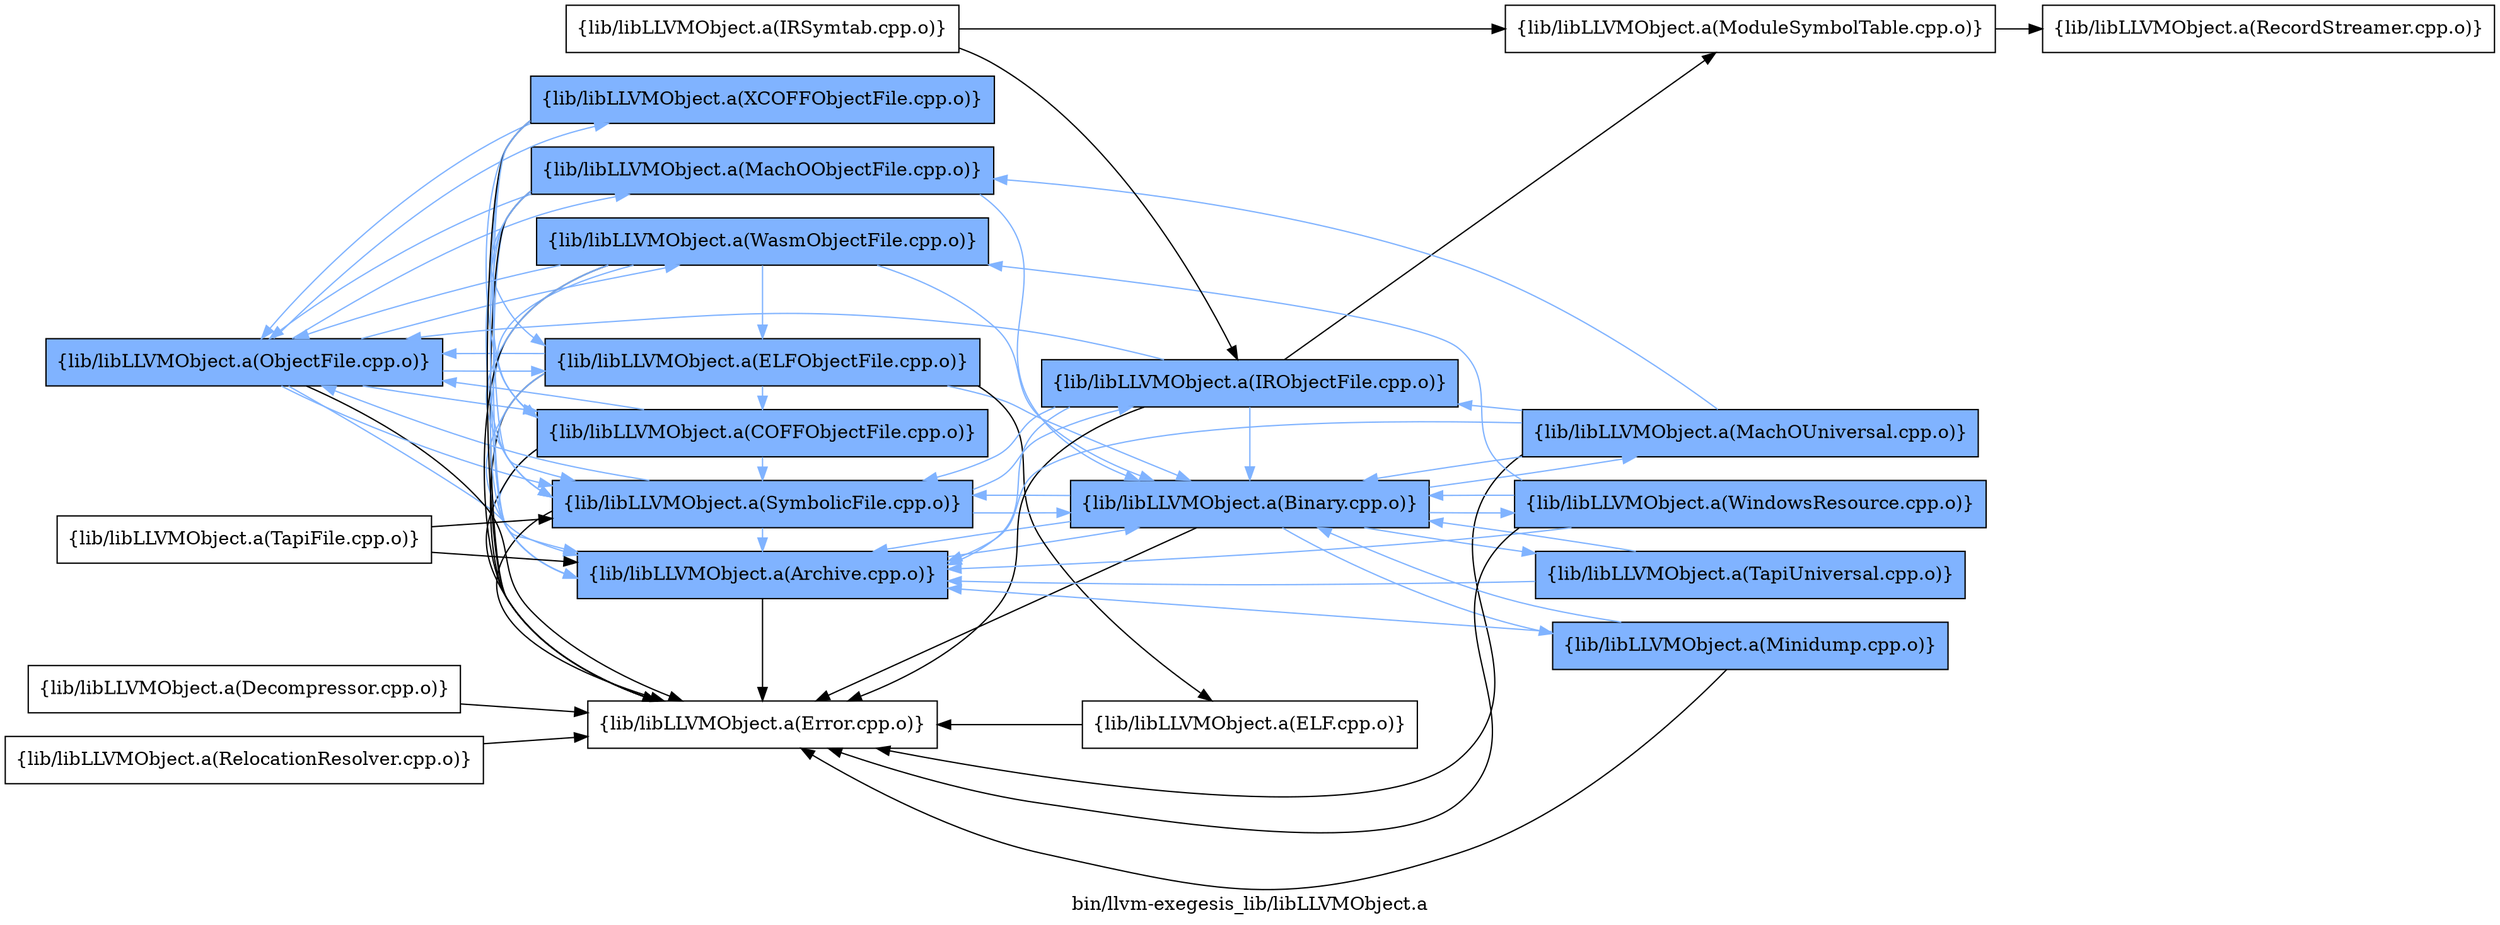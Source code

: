 digraph "bin/llvm-exegesis_lib/libLLVMObject.a" {
	label="bin/llvm-exegesis_lib/libLLVMObject.a";
	rankdir=LR;
	{ rank=same; Node0x55b4449f0258;  }
	{ rank=same; Node0x55b4449ca878; Node0x55b4449c8f78; Node0x55b4449dbd08; Node0x55b4449de738; Node0x55b4449de9b8; Node0x55b4449d9918; Node0x55b4449d8888; Node0x55b4449d8478;  }
	{ rank=same; Node0x55b4449c96f8; Node0x55b4449dca78; Node0x55b4449eec78;  }
	{ rank=same; Node0x55b4449ee908; Node0x55b4449eff38; Node0x55b4449da048; Node0x55b4449d7ca8; Node0x55b4449efb28;  }

	Node0x55b4449f0258 [shape=record,shape=box,group=1,style=filled,fillcolor="0.600000 0.5 1",label="{lib/libLLVMObject.a(ObjectFile.cpp.o)}"];
	Node0x55b4449f0258 -> Node0x55b4449ca878[color="0.600000 0.5 1"];
	Node0x55b4449f0258 -> Node0x55b4449c8f78[color="0.600000 0.5 1"];
	Node0x55b4449f0258 -> Node0x55b4449dbd08[color="0.600000 0.5 1"];
	Node0x55b4449f0258 -> Node0x55b4449de738;
	Node0x55b4449f0258 -> Node0x55b4449de9b8[color="0.600000 0.5 1"];
	Node0x55b4449f0258 -> Node0x55b4449d9918[color="0.600000 0.5 1"];
	Node0x55b4449f0258 -> Node0x55b4449d8888[color="0.600000 0.5 1"];
	Node0x55b4449f0258 -> Node0x55b4449d8478[color="0.600000 0.5 1"];
	Node0x55b4449c96f8 [shape=record,shape=box,group=1,style=filled,fillcolor="0.600000 0.5 1",label="{lib/libLLVMObject.a(Binary.cpp.o)}"];
	Node0x55b4449c96f8 -> Node0x55b4449ca878[color="0.600000 0.5 1"];
	Node0x55b4449c96f8 -> Node0x55b4449de738;
	Node0x55b4449c96f8 -> Node0x55b4449ee908[color="0.600000 0.5 1"];
	Node0x55b4449c96f8 -> Node0x55b4449eff38[color="0.600000 0.5 1"];
	Node0x55b4449c96f8 -> Node0x55b4449d9918[color="0.600000 0.5 1"];
	Node0x55b4449c96f8 -> Node0x55b4449da048[color="0.600000 0.5 1"];
	Node0x55b4449c96f8 -> Node0x55b4449d7ca8[color="0.600000 0.5 1"];
	Node0x55b4449de738 [shape=record,shape=box,group=0,label="{lib/libLLVMObject.a(Error.cpp.o)}"];
	Node0x55b4449de9b8 [shape=record,shape=box,group=1,style=filled,fillcolor="0.600000 0.5 1",label="{lib/libLLVMObject.a(MachOObjectFile.cpp.o)}"];
	Node0x55b4449de9b8 -> Node0x55b4449ca878[color="0.600000 0.5 1"];
	Node0x55b4449de9b8 -> Node0x55b4449c96f8[color="0.600000 0.5 1"];
	Node0x55b4449de9b8 -> Node0x55b4449c8f78[color="0.600000 0.5 1"];
	Node0x55b4449de9b8 -> Node0x55b4449dbd08[color="0.600000 0.5 1"];
	Node0x55b4449de9b8 -> Node0x55b4449de738;
	Node0x55b4449de9b8 -> Node0x55b4449f0258[color="0.600000 0.5 1"];
	Node0x55b4449de9b8 -> Node0x55b4449d9918[color="0.600000 0.5 1"];
	Node0x55b4449ca878 [shape=record,shape=box,group=1,style=filled,fillcolor="0.600000 0.5 1",label="{lib/libLLVMObject.a(Archive.cpp.o)}"];
	Node0x55b4449ca878 -> Node0x55b4449c96f8[color="0.600000 0.5 1"];
	Node0x55b4449ca878 -> Node0x55b4449de738;
	Node0x55b4449c8f78 [shape=record,shape=box,group=1,style=filled,fillcolor="0.600000 0.5 1",label="{lib/libLLVMObject.a(COFFObjectFile.cpp.o)}"];
	Node0x55b4449c8f78 -> Node0x55b4449ca878[color="0.600000 0.5 1"];
	Node0x55b4449c8f78 -> Node0x55b4449de738;
	Node0x55b4449c8f78 -> Node0x55b4449f0258[color="0.600000 0.5 1"];
	Node0x55b4449c8f78 -> Node0x55b4449d9918[color="0.600000 0.5 1"];
	Node0x55b4449dca78 [shape=record,shape=box,group=0,label="{lib/libLLVMObject.a(ELF.cpp.o)}"];
	Node0x55b4449dca78 -> Node0x55b4449de738;
	Node0x55b4449dbd08 [shape=record,shape=box,group=1,style=filled,fillcolor="0.600000 0.5 1",label="{lib/libLLVMObject.a(ELFObjectFile.cpp.o)}"];
	Node0x55b4449dbd08 -> Node0x55b4449ca878[color="0.600000 0.5 1"];
	Node0x55b4449dbd08 -> Node0x55b4449c96f8[color="0.600000 0.5 1"];
	Node0x55b4449dbd08 -> Node0x55b4449c8f78[color="0.600000 0.5 1"];
	Node0x55b4449dbd08 -> Node0x55b4449dca78;
	Node0x55b4449dbd08 -> Node0x55b4449de738;
	Node0x55b4449dbd08 -> Node0x55b4449f0258[color="0.600000 0.5 1"];
	Node0x55b4449dbd08 -> Node0x55b4449d9918[color="0.600000 0.5 1"];
	Node0x55b4449d9918 [shape=record,shape=box,group=1,style=filled,fillcolor="0.600000 0.5 1",label="{lib/libLLVMObject.a(SymbolicFile.cpp.o)}"];
	Node0x55b4449d9918 -> Node0x55b4449ca878[color="0.600000 0.5 1"];
	Node0x55b4449d9918 -> Node0x55b4449c96f8[color="0.600000 0.5 1"];
	Node0x55b4449d9918 -> Node0x55b4449de738;
	Node0x55b4449d9918 -> Node0x55b4449eec78[color="0.600000 0.5 1"];
	Node0x55b4449d9918 -> Node0x55b4449f0258[color="0.600000 0.5 1"];
	Node0x55b4449ee908 [shape=record,shape=box,group=1,style=filled,fillcolor="0.600000 0.5 1",label="{lib/libLLVMObject.a(MachOUniversal.cpp.o)}"];
	Node0x55b4449ee908 -> Node0x55b4449ca878[color="0.600000 0.5 1"];
	Node0x55b4449ee908 -> Node0x55b4449c96f8[color="0.600000 0.5 1"];
	Node0x55b4449ee908 -> Node0x55b4449de738;
	Node0x55b4449ee908 -> Node0x55b4449de9b8[color="0.600000 0.5 1"];
	Node0x55b4449ee908 -> Node0x55b4449eec78[color="0.600000 0.5 1"];
	Node0x55b4449eff38 [shape=record,shape=box,group=1,style=filled,fillcolor="0.600000 0.5 1",label="{lib/libLLVMObject.a(Minidump.cpp.o)}"];
	Node0x55b4449eff38 -> Node0x55b4449ca878[color="0.600000 0.5 1"];
	Node0x55b4449eff38 -> Node0x55b4449c96f8[color="0.600000 0.5 1"];
	Node0x55b4449eff38 -> Node0x55b4449de738;
	Node0x55b4449da048 [shape=record,shape=box,group=1,style=filled,fillcolor="0.600000 0.5 1",label="{lib/libLLVMObject.a(TapiUniversal.cpp.o)}"];
	Node0x55b4449da048 -> Node0x55b4449ca878[color="0.600000 0.5 1"];
	Node0x55b4449da048 -> Node0x55b4449c96f8[color="0.600000 0.5 1"];
	Node0x55b4449d7ca8 [shape=record,shape=box,group=1,style=filled,fillcolor="0.600000 0.5 1",label="{lib/libLLVMObject.a(WindowsResource.cpp.o)}"];
	Node0x55b4449d7ca8 -> Node0x55b4449ca878[color="0.600000 0.5 1"];
	Node0x55b4449d7ca8 -> Node0x55b4449c96f8[color="0.600000 0.5 1"];
	Node0x55b4449d7ca8 -> Node0x55b4449de738;
	Node0x55b4449d7ca8 -> Node0x55b4449d8888[color="0.600000 0.5 1"];
	Node0x55b4449c9248 [shape=record,shape=box,group=0,label="{lib/libLLVMObject.a(Decompressor.cpp.o)}"];
	Node0x55b4449c9248 -> Node0x55b4449de738;
	Node0x55b4449eec78 [shape=record,shape=box,group=1,style=filled,fillcolor="0.600000 0.5 1",label="{lib/libLLVMObject.a(IRObjectFile.cpp.o)}"];
	Node0x55b4449eec78 -> Node0x55b4449ca878[color="0.600000 0.5 1"];
	Node0x55b4449eec78 -> Node0x55b4449c96f8[color="0.600000 0.5 1"];
	Node0x55b4449eec78 -> Node0x55b4449de738;
	Node0x55b4449eec78 -> Node0x55b4449efb28;
	Node0x55b4449eec78 -> Node0x55b4449f0258[color="0.600000 0.5 1"];
	Node0x55b4449eec78 -> Node0x55b4449d9918[color="0.600000 0.5 1"];
	Node0x55b4449efb28 [shape=record,shape=box,group=0,label="{lib/libLLVMObject.a(ModuleSymbolTable.cpp.o)}"];
	Node0x55b4449efb28 -> Node0x55b4449ec298;
	Node0x55b4449eeea8 [shape=record,shape=box,group=0,label="{lib/libLLVMObject.a(IRSymtab.cpp.o)}"];
	Node0x55b4449eeea8 -> Node0x55b4449eec78;
	Node0x55b4449eeea8 -> Node0x55b4449efb28;
	Node0x55b4449ec298 [shape=record,shape=box,group=0,label="{lib/libLLVMObject.a(RecordStreamer.cpp.o)}"];
	Node0x55b4449d8888 [shape=record,shape=box,group=1,style=filled,fillcolor="0.600000 0.5 1",label="{lib/libLLVMObject.a(WasmObjectFile.cpp.o)}"];
	Node0x55b4449d8888 -> Node0x55b4449ca878[color="0.600000 0.5 1"];
	Node0x55b4449d8888 -> Node0x55b4449c96f8[color="0.600000 0.5 1"];
	Node0x55b4449d8888 -> Node0x55b4449c8f78[color="0.600000 0.5 1"];
	Node0x55b4449d8888 -> Node0x55b4449dbd08[color="0.600000 0.5 1"];
	Node0x55b4449d8888 -> Node0x55b4449de738;
	Node0x55b4449d8888 -> Node0x55b4449f0258[color="0.600000 0.5 1"];
	Node0x55b4449d8888 -> Node0x55b4449d9918[color="0.600000 0.5 1"];
	Node0x55b4449d8478 [shape=record,shape=box,group=1,style=filled,fillcolor="0.600000 0.5 1",label="{lib/libLLVMObject.a(XCOFFObjectFile.cpp.o)}"];
	Node0x55b4449d8478 -> Node0x55b4449ca878[color="0.600000 0.5 1"];
	Node0x55b4449d8478 -> Node0x55b4449c8f78[color="0.600000 0.5 1"];
	Node0x55b4449d8478 -> Node0x55b4449de738;
	Node0x55b4449d8478 -> Node0x55b4449f0258[color="0.600000 0.5 1"];
	Node0x55b4449d8478 -> Node0x55b4449d9918[color="0.600000 0.5 1"];
	Node0x55b4449eca18 [shape=record,shape=box,group=0,label="{lib/libLLVMObject.a(RelocationResolver.cpp.o)}"];
	Node0x55b4449eca18 -> Node0x55b4449de738;
	Node0x55b4449d95a8 [shape=record,shape=box,group=0,label="{lib/libLLVMObject.a(TapiFile.cpp.o)}"];
	Node0x55b4449d95a8 -> Node0x55b4449ca878;
	Node0x55b4449d95a8 -> Node0x55b4449d9918;
}
